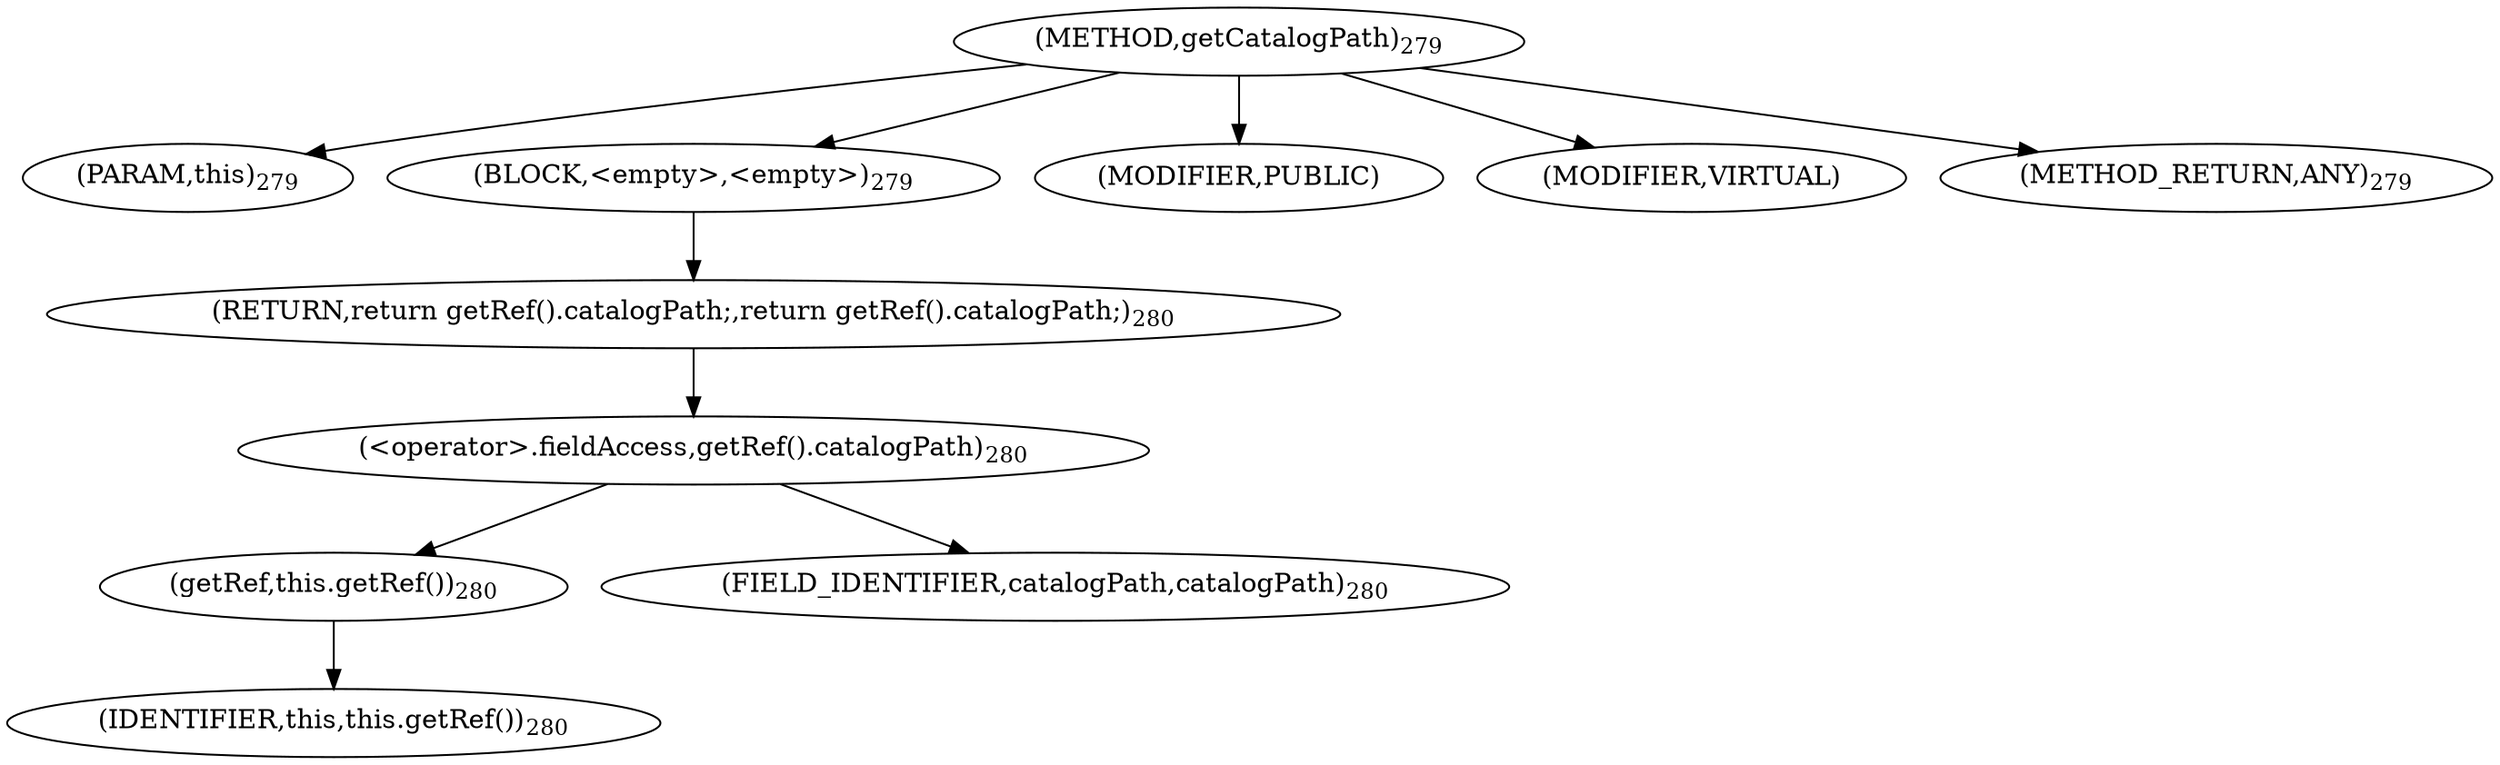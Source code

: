 digraph "getCatalogPath" {  
"406" [label = <(METHOD,getCatalogPath)<SUB>279</SUB>> ]
"43" [label = <(PARAM,this)<SUB>279</SUB>> ]
"407" [label = <(BLOCK,&lt;empty&gt;,&lt;empty&gt;)<SUB>279</SUB>> ]
"408" [label = <(RETURN,return getRef().catalogPath;,return getRef().catalogPath;)<SUB>280</SUB>> ]
"409" [label = <(&lt;operator&gt;.fieldAccess,getRef().catalogPath)<SUB>280</SUB>> ]
"410" [label = <(getRef,this.getRef())<SUB>280</SUB>> ]
"42" [label = <(IDENTIFIER,this,this.getRef())<SUB>280</SUB>> ]
"411" [label = <(FIELD_IDENTIFIER,catalogPath,catalogPath)<SUB>280</SUB>> ]
"412" [label = <(MODIFIER,PUBLIC)> ]
"413" [label = <(MODIFIER,VIRTUAL)> ]
"414" [label = <(METHOD_RETURN,ANY)<SUB>279</SUB>> ]
  "406" -> "43" 
  "406" -> "407" 
  "406" -> "412" 
  "406" -> "413" 
  "406" -> "414" 
  "407" -> "408" 
  "408" -> "409" 
  "409" -> "410" 
  "409" -> "411" 
  "410" -> "42" 
}
